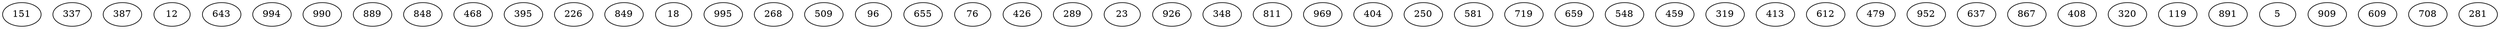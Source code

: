 graph g {
  151;
  337;
  387;
  12;
  643;
  994;
  990;
  889;
  848;
  468;
  395;
  226;
  849;
  18;
  995;
  268;
  509;
  96;
  655;
  76;
  426;
  289;
  23;
  926;
  348;
  811;
  969;
  404;
  250;
  581;
  719;
  659;
  548;
  459;
  319;
  413;
  612;
  479;
  952;
  637;
  867;
  408;
  320;
  119;
  891;
  5;
  909;
  609;
  708;
  281;
}
